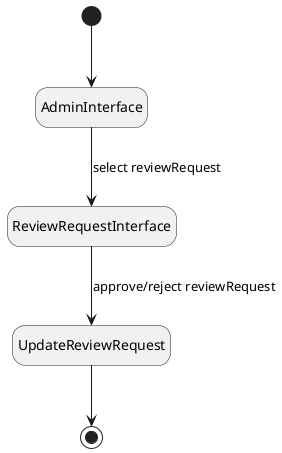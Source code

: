 @startuml
hide empty description

[*] --> AdminInterface
AdminInterface --> ReviewRequestInterface : select reviewRequest
ReviewRequestInterface --> UpdateReviewRequest : approve/reject reviewRequest
UpdateReviewRequest --> [*]

@enduml
